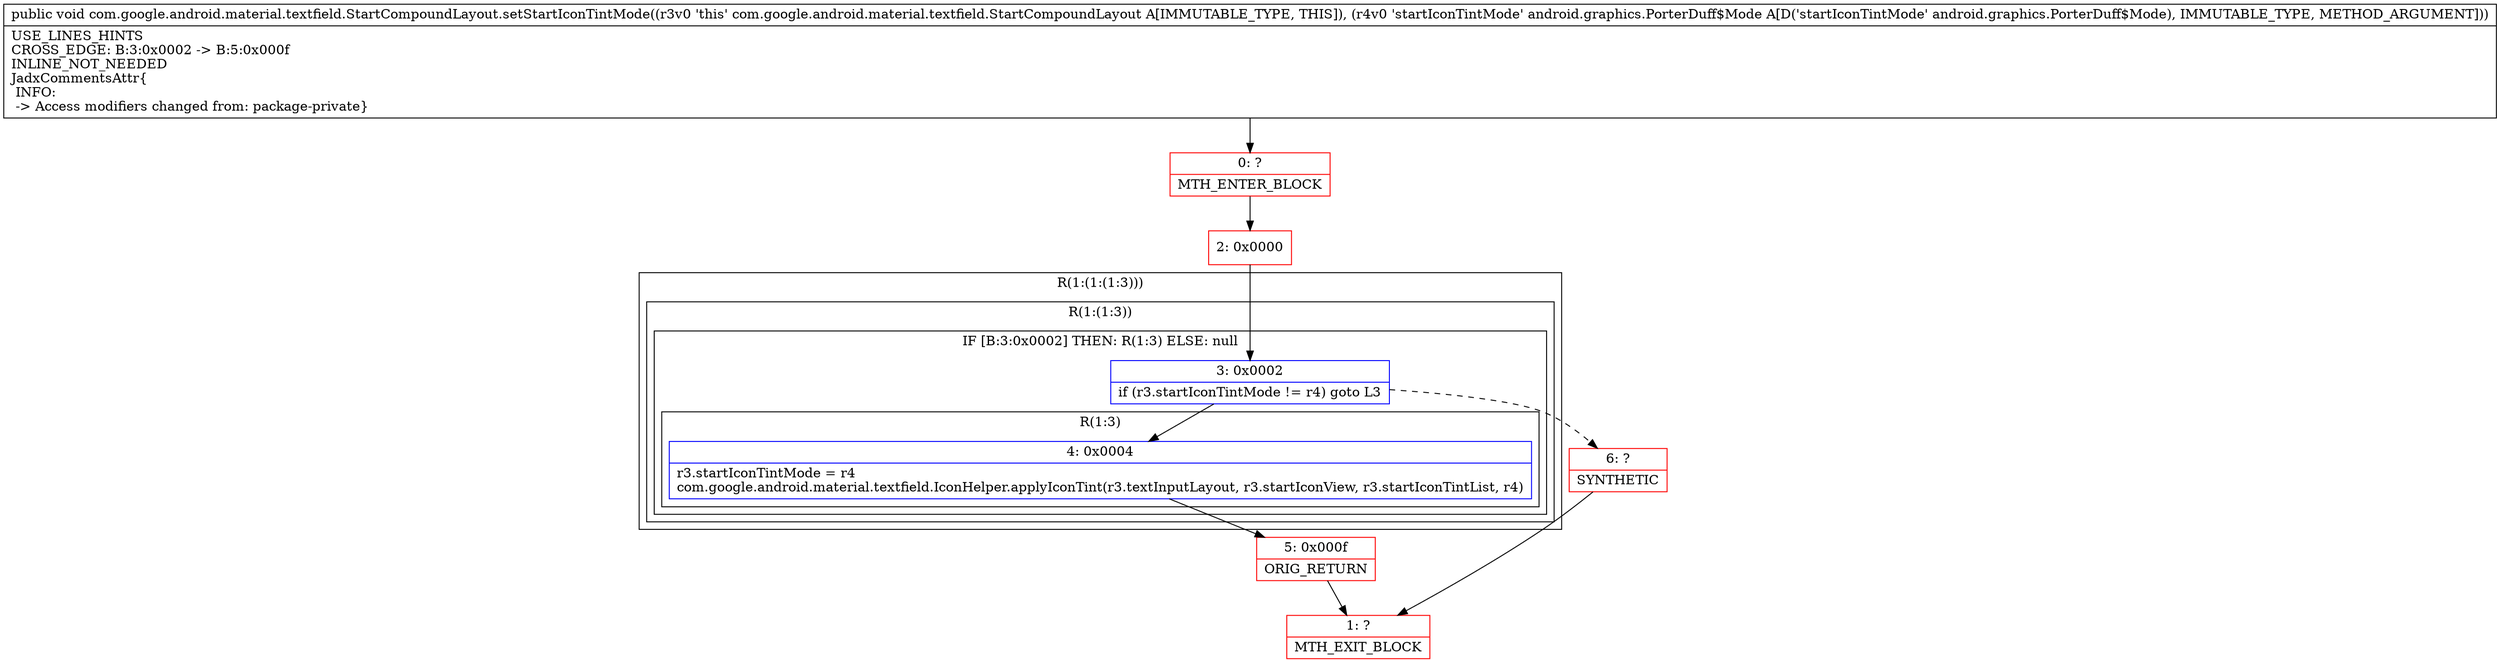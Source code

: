 digraph "CFG forcom.google.android.material.textfield.StartCompoundLayout.setStartIconTintMode(Landroid\/graphics\/PorterDuff$Mode;)V" {
subgraph cluster_Region_1210911871 {
label = "R(1:(1:(1:3)))";
node [shape=record,color=blue];
subgraph cluster_Region_1526399042 {
label = "R(1:(1:3))";
node [shape=record,color=blue];
subgraph cluster_IfRegion_1188643974 {
label = "IF [B:3:0x0002] THEN: R(1:3) ELSE: null";
node [shape=record,color=blue];
Node_3 [shape=record,label="{3\:\ 0x0002|if (r3.startIconTintMode != r4) goto L3\l}"];
subgraph cluster_Region_363897841 {
label = "R(1:3)";
node [shape=record,color=blue];
Node_4 [shape=record,label="{4\:\ 0x0004|r3.startIconTintMode = r4\lcom.google.android.material.textfield.IconHelper.applyIconTint(r3.textInputLayout, r3.startIconView, r3.startIconTintList, r4)\l}"];
}
}
}
}
Node_0 [shape=record,color=red,label="{0\:\ ?|MTH_ENTER_BLOCK\l}"];
Node_2 [shape=record,color=red,label="{2\:\ 0x0000}"];
Node_5 [shape=record,color=red,label="{5\:\ 0x000f|ORIG_RETURN\l}"];
Node_1 [shape=record,color=red,label="{1\:\ ?|MTH_EXIT_BLOCK\l}"];
Node_6 [shape=record,color=red,label="{6\:\ ?|SYNTHETIC\l}"];
MethodNode[shape=record,label="{public void com.google.android.material.textfield.StartCompoundLayout.setStartIconTintMode((r3v0 'this' com.google.android.material.textfield.StartCompoundLayout A[IMMUTABLE_TYPE, THIS]), (r4v0 'startIconTintMode' android.graphics.PorterDuff$Mode A[D('startIconTintMode' android.graphics.PorterDuff$Mode), IMMUTABLE_TYPE, METHOD_ARGUMENT]))  | USE_LINES_HINTS\lCROSS_EDGE: B:3:0x0002 \-\> B:5:0x000f\lINLINE_NOT_NEEDED\lJadxCommentsAttr\{\l INFO: \l \-\> Access modifiers changed from: package\-private\}\l}"];
MethodNode -> Node_0;Node_3 -> Node_4;
Node_3 -> Node_6[style=dashed];
Node_4 -> Node_5;
Node_0 -> Node_2;
Node_2 -> Node_3;
Node_5 -> Node_1;
Node_6 -> Node_1;
}

